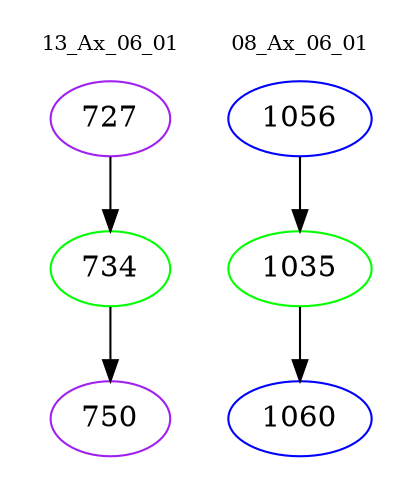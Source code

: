 digraph{
subgraph cluster_0 {
color = white
label = "13_Ax_06_01";
fontsize=10;
T0_727 [label="727", color="purple"]
T0_727 -> T0_734 [color="black"]
T0_734 [label="734", color="green"]
T0_734 -> T0_750 [color="black"]
T0_750 [label="750", color="purple"]
}
subgraph cluster_1 {
color = white
label = "08_Ax_06_01";
fontsize=10;
T1_1056 [label="1056", color="blue"]
T1_1056 -> T1_1035 [color="black"]
T1_1035 [label="1035", color="green"]
T1_1035 -> T1_1060 [color="black"]
T1_1060 [label="1060", color="blue"]
}
}
